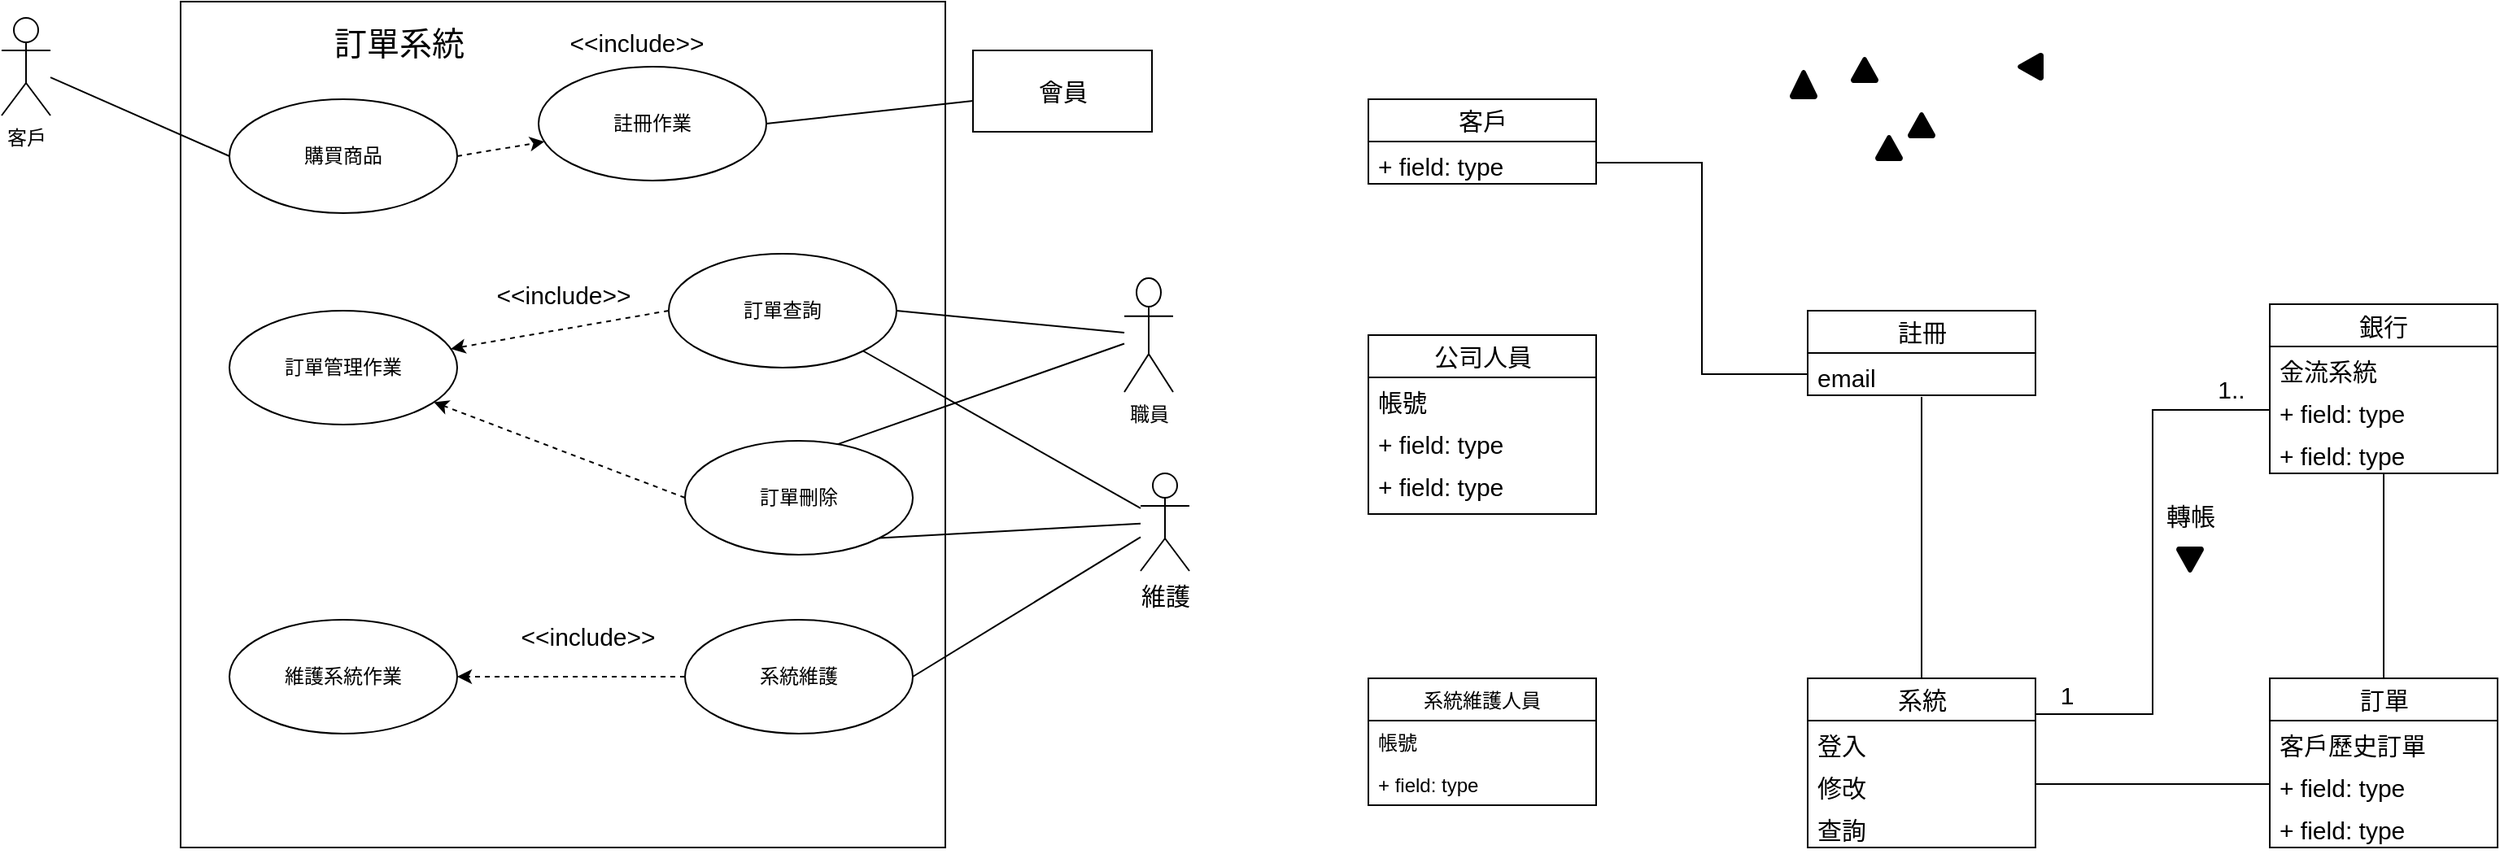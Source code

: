<mxfile version="17.4.5" type="device" pages="3"><diagram id="V7DGzK6TTjDBdNX_tZ4m" name="(b) 小題"><mxGraphModel dx="956" dy="757" grid="1" gridSize="10" guides="1" tooltips="1" connect="1" arrows="1" fold="1" page="1" pageScale="1" pageWidth="827" pageHeight="1169" math="0" shadow="0"><root><mxCell id="0"/><mxCell id="1" parent="0"/><mxCell id="BtEmFREOYwrykYujSOAj-1" value="" style="verticalLabelPosition=bottom;verticalAlign=top;html=1;shape=mxgraph.basic.rect;fillColor2=none;strokeWidth=1;size=20;indent=0;" vertex="1" parent="1"><mxGeometry x="230" y="30" width="470" height="520" as="geometry"/></mxCell><mxCell id="BtEmFREOYwrykYujSOAj-2" value="職員" style="shape=umlActor;verticalLabelPosition=bottom;verticalAlign=top;fontStyle=0;html=1;" vertex="1" parent="1"><mxGeometry x="810" y="200" width="30" height="70" as="geometry"/></mxCell><mxCell id="BtEmFREOYwrykYujSOAj-4" style="edgeStyle=none;rounded=0;orthogonalLoop=1;jettySize=auto;html=1;exitX=1;exitY=0.5;exitDx=0;exitDy=0;fontSize=15;endArrow=none;endFill=0;" edge="1" parent="1" source="BtEmFREOYwrykYujSOAj-6" target="BtEmFREOYwrykYujSOAj-2"><mxGeometry relative="1" as="geometry"/></mxCell><mxCell id="BtEmFREOYwrykYujSOAj-5" style="edgeStyle=none;rounded=0;orthogonalLoop=1;jettySize=auto;html=1;exitX=1;exitY=1;exitDx=0;exitDy=0;fontSize=15;endArrow=none;endFill=0;" edge="1" parent="1" source="BtEmFREOYwrykYujSOAj-6" target="BtEmFREOYwrykYujSOAj-22"><mxGeometry relative="1" as="geometry"/></mxCell><mxCell id="BtEmFREOYwrykYujSOAj-31" style="rounded=0;orthogonalLoop=1;jettySize=auto;html=1;exitX=0;exitY=0.5;exitDx=0;exitDy=0;dashed=1;" edge="1" parent="1" source="BtEmFREOYwrykYujSOAj-6" target="BtEmFREOYwrykYujSOAj-30"><mxGeometry relative="1" as="geometry"/></mxCell><mxCell id="BtEmFREOYwrykYujSOAj-6" value="訂單查詢" style="ellipse;whiteSpace=wrap;html=1;" vertex="1" parent="1"><mxGeometry x="530" y="185" width="140" height="70" as="geometry"/></mxCell><mxCell id="BtEmFREOYwrykYujSOAj-7" style="edgeStyle=none;rounded=0;orthogonalLoop=1;jettySize=auto;html=1;exitX=0;exitY=0.5;exitDx=0;exitDy=0;endArrow=none;endFill=0;" edge="1" parent="1" source="BtEmFREOYwrykYujSOAj-9" target="BtEmFREOYwrykYujSOAj-14"><mxGeometry relative="1" as="geometry"/></mxCell><mxCell id="BtEmFREOYwrykYujSOAj-8" style="edgeStyle=none;rounded=0;orthogonalLoop=1;jettySize=auto;html=1;exitX=1;exitY=0.5;exitDx=0;exitDy=0;dashed=1;fontSize=20;endArrow=classic;endFill=1;" edge="1" parent="1" source="BtEmFREOYwrykYujSOAj-9" target="BtEmFREOYwrykYujSOAj-16"><mxGeometry relative="1" as="geometry"/></mxCell><mxCell id="BtEmFREOYwrykYujSOAj-9" value="購買商品" style="ellipse;whiteSpace=wrap;html=1;" vertex="1" parent="1"><mxGeometry x="260" y="90" width="140" height="70" as="geometry"/></mxCell><mxCell id="BtEmFREOYwrykYujSOAj-10" style="edgeStyle=none;rounded=0;orthogonalLoop=1;jettySize=auto;html=1;exitX=0;exitY=0.5;exitDx=0;exitDy=0;endArrow=none;endFill=0;" edge="1" parent="1" source="BtEmFREOYwrykYujSOAj-13" target="BtEmFREOYwrykYujSOAj-2"><mxGeometry relative="1" as="geometry"><mxPoint x="160" y="270" as="targetPoint"/></mxGeometry></mxCell><mxCell id="BtEmFREOYwrykYujSOAj-12" style="edgeStyle=none;rounded=0;orthogonalLoop=1;jettySize=auto;html=1;exitX=1;exitY=1;exitDx=0;exitDy=0;fontSize=15;endArrow=none;endFill=0;" edge="1" parent="1" source="BtEmFREOYwrykYujSOAj-13" target="BtEmFREOYwrykYujSOAj-22"><mxGeometry relative="1" as="geometry"/></mxCell><mxCell id="BtEmFREOYwrykYujSOAj-32" style="edgeStyle=none;rounded=0;orthogonalLoop=1;jettySize=auto;html=1;exitX=0;exitY=0.5;exitDx=0;exitDy=0;dashed=1;" edge="1" parent="1" source="BtEmFREOYwrykYujSOAj-13" target="BtEmFREOYwrykYujSOAj-30"><mxGeometry relative="1" as="geometry"/></mxCell><mxCell id="BtEmFREOYwrykYujSOAj-13" value="訂單刪除" style="ellipse;whiteSpace=wrap;html=1;" vertex="1" parent="1"><mxGeometry x="540" y="300" width="140" height="70" as="geometry"/></mxCell><mxCell id="BtEmFREOYwrykYujSOAj-14" value="客戶" style="shape=umlActor;verticalLabelPosition=bottom;verticalAlign=top;html=1;" vertex="1" parent="1"><mxGeometry x="120" y="40" width="30" height="60" as="geometry"/></mxCell><mxCell id="BtEmFREOYwrykYujSOAj-15" style="edgeStyle=none;rounded=0;orthogonalLoop=1;jettySize=auto;html=1;exitX=1;exitY=0.5;exitDx=0;exitDy=0;fontSize=15;endArrow=none;endFill=0;" edge="1" parent="1" source="BtEmFREOYwrykYujSOAj-16" target="BtEmFREOYwrykYujSOAj-21"><mxGeometry relative="1" as="geometry"/></mxCell><mxCell id="BtEmFREOYwrykYujSOAj-16" value="註冊作業" style="ellipse;whiteSpace=wrap;html=1;" vertex="1" parent="1"><mxGeometry x="450" y="70" width="140" height="70" as="geometry"/></mxCell><mxCell id="BtEmFREOYwrykYujSOAj-18" value="訂單系統" style="text;html=1;resizable=0;autosize=1;align=center;verticalAlign=middle;points=[];fillColor=none;strokeColor=none;rounded=0;fontSize=20;" vertex="1" parent="1"><mxGeometry x="314" y="40" width="100" height="30" as="geometry"/></mxCell><mxCell id="BtEmFREOYwrykYujSOAj-19" value="&amp;lt;&amp;lt;include&amp;gt;&amp;gt;" style="text;html=1;resizable=0;autosize=1;align=center;verticalAlign=middle;points=[];fillColor=none;strokeColor=none;rounded=0;fontSize=15;" vertex="1" parent="1"><mxGeometry x="460" y="45" width="100" height="20" as="geometry"/></mxCell><mxCell id="BtEmFREOYwrykYujSOAj-21" value="會員" style="html=1;fontSize=15;" vertex="1" parent="1"><mxGeometry x="717" y="60" width="110" height="50" as="geometry"/></mxCell><mxCell id="BtEmFREOYwrykYujSOAj-22" value="維護" style="shape=umlActor;verticalLabelPosition=bottom;verticalAlign=top;html=1;fontSize=15;" vertex="1" parent="1"><mxGeometry x="820" y="320" width="30" height="60" as="geometry"/></mxCell><mxCell id="BtEmFREOYwrykYujSOAj-23" style="edgeStyle=none;rounded=0;orthogonalLoop=1;jettySize=auto;html=1;exitX=1;exitY=0.5;exitDx=0;exitDy=0;fontSize=15;endArrow=none;endFill=0;" edge="1" parent="1" source="BtEmFREOYwrykYujSOAj-25" target="BtEmFREOYwrykYujSOAj-22"><mxGeometry relative="1" as="geometry"/></mxCell><mxCell id="BtEmFREOYwrykYujSOAj-24" style="edgeStyle=none;rounded=0;orthogonalLoop=1;jettySize=auto;html=1;exitX=0;exitY=0.5;exitDx=0;exitDy=0;fontSize=15;endArrow=classic;endFill=1;dashed=1;" edge="1" parent="1" source="BtEmFREOYwrykYujSOAj-25" target="BtEmFREOYwrykYujSOAj-26"><mxGeometry relative="1" as="geometry"/></mxCell><mxCell id="BtEmFREOYwrykYujSOAj-25" value="系統維護" style="ellipse;whiteSpace=wrap;html=1;" vertex="1" parent="1"><mxGeometry x="540" y="410" width="140" height="70" as="geometry"/></mxCell><mxCell id="BtEmFREOYwrykYujSOAj-26" value="維護系統作業" style="ellipse;whiteSpace=wrap;html=1;" vertex="1" parent="1"><mxGeometry x="260" y="410" width="140" height="70" as="geometry"/></mxCell><mxCell id="BtEmFREOYwrykYujSOAj-27" value="&amp;lt;&amp;lt;include&amp;gt;&amp;gt;" style="text;html=1;resizable=0;autosize=1;align=center;verticalAlign=middle;points=[];fillColor=none;strokeColor=none;rounded=0;fontSize=15;" vertex="1" parent="1"><mxGeometry x="430" y="410" width="100" height="20" as="geometry"/></mxCell><mxCell id="BtEmFREOYwrykYujSOAj-29" value="&amp;lt;&amp;lt;include&amp;gt;&amp;gt;" style="text;html=1;resizable=0;autosize=1;align=center;verticalAlign=middle;points=[];fillColor=none;strokeColor=none;rounded=0;fontSize=15;" vertex="1" parent="1"><mxGeometry x="415" y="200" width="100" height="20" as="geometry"/></mxCell><mxCell id="BtEmFREOYwrykYujSOAj-30" value="訂單管理作業" style="ellipse;whiteSpace=wrap;html=1;" vertex="1" parent="1"><mxGeometry x="260" y="220" width="140" height="70" as="geometry"/></mxCell><mxCell id="BtEmFREOYwrykYujSOAj-33" value="客戶" style="swimlane;fontStyle=0;childLayout=stackLayout;horizontal=1;startSize=26;fillColor=none;horizontalStack=0;resizeParent=1;resizeParentMax=0;resizeLast=0;collapsible=1;marginBottom=0;fontSize=15;html=1;" vertex="1" parent="1"><mxGeometry x="960" y="90" width="140" height="52" as="geometry"/></mxCell><mxCell id="BtEmFREOYwrykYujSOAj-34" value="+ field: type" style="text;strokeColor=none;fillColor=none;align=left;verticalAlign=top;spacingLeft=4;spacingRight=4;overflow=hidden;rotatable=0;points=[[0,0.5],[1,0.5]];portConstraint=eastwest;fontSize=15;html=1;" vertex="1" parent="BtEmFREOYwrykYujSOAj-33"><mxGeometry y="26" width="140" height="26" as="geometry"/></mxCell><mxCell id="BtEmFREOYwrykYujSOAj-37" value="公司人員" style="swimlane;fontStyle=0;childLayout=stackLayout;horizontal=1;startSize=26;fillColor=none;horizontalStack=0;resizeParent=1;resizeParentMax=0;resizeLast=0;collapsible=1;marginBottom=0;fontSize=15;html=1;" vertex="1" parent="1"><mxGeometry x="960" y="235" width="140" height="110" as="geometry"/></mxCell><mxCell id="BtEmFREOYwrykYujSOAj-38" value="帳號" style="text;strokeColor=none;fillColor=none;align=left;verticalAlign=top;spacingLeft=4;spacingRight=4;overflow=hidden;rotatable=0;points=[[0,0.5],[1,0.5]];portConstraint=eastwest;fontSize=15;html=1;" vertex="1" parent="BtEmFREOYwrykYujSOAj-37"><mxGeometry y="26" width="140" height="26" as="geometry"/></mxCell><mxCell id="BtEmFREOYwrykYujSOAj-39" value="+ field: type" style="text;strokeColor=none;fillColor=none;align=left;verticalAlign=top;spacingLeft=4;spacingRight=4;overflow=hidden;rotatable=0;points=[[0,0.5],[1,0.5]];portConstraint=eastwest;fontSize=15;html=1;" vertex="1" parent="BtEmFREOYwrykYujSOAj-37"><mxGeometry y="52" width="140" height="26" as="geometry"/></mxCell><mxCell id="BtEmFREOYwrykYujSOAj-40" value="+ field: type" style="text;strokeColor=none;fillColor=none;align=left;verticalAlign=top;spacingLeft=4;spacingRight=4;overflow=hidden;rotatable=0;points=[[0,0.5],[1,0.5]];portConstraint=eastwest;fontSize=15;html=1;" vertex="1" parent="BtEmFREOYwrykYujSOAj-37"><mxGeometry y="78" width="140" height="32" as="geometry"/></mxCell><mxCell id="BtEmFREOYwrykYujSOAj-60" style="edgeStyle=none;rounded=0;orthogonalLoop=1;jettySize=auto;html=1;exitX=0.75;exitY=0;exitDx=0;exitDy=0;fontSize=15;endArrow=none;endFill=0;" edge="1" parent="1"><mxGeometry relative="1" as="geometry"><mxPoint x="1305" y="53" as="sourcePoint"/><mxPoint x="1305" y="53" as="targetPoint"/></mxGeometry></mxCell><mxCell id="BtEmFREOYwrykYujSOAj-61" value="系統維護人員" style="swimlane;fontStyle=0;childLayout=stackLayout;horizontal=1;startSize=26;fillColor=none;horizontalStack=0;resizeParent=1;resizeParentMax=0;resizeLast=0;collapsible=1;marginBottom=0;" vertex="1" parent="1"><mxGeometry x="960" y="446" width="140" height="78" as="geometry"/></mxCell><mxCell id="BtEmFREOYwrykYujSOAj-62" value="帳號" style="text;strokeColor=none;fillColor=none;align=left;verticalAlign=top;spacingLeft=4;spacingRight=4;overflow=hidden;rotatable=0;points=[[0,0.5],[1,0.5]];portConstraint=eastwest;" vertex="1" parent="BtEmFREOYwrykYujSOAj-61"><mxGeometry y="26" width="140" height="26" as="geometry"/></mxCell><mxCell id="BtEmFREOYwrykYujSOAj-64" value="+ field: type" style="text;strokeColor=none;fillColor=none;align=left;verticalAlign=top;spacingLeft=4;spacingRight=4;overflow=hidden;rotatable=0;points=[[0,0.5],[1,0.5]];portConstraint=eastwest;" vertex="1" parent="BtEmFREOYwrykYujSOAj-61"><mxGeometry y="52" width="140" height="26" as="geometry"/></mxCell><mxCell id="BtEmFREOYwrykYujSOAj-99" style="edgeStyle=orthogonalEdgeStyle;rounded=0;orthogonalLoop=1;jettySize=auto;html=1;exitX=0.5;exitY=0;exitDx=0;exitDy=0;entryX=0.5;entryY=1;entryDx=0;entryDy=0;entryPerimeter=0;fontSize=15;endArrow=none;endFill=0;" edge="1" parent="1" source="BtEmFREOYwrykYujSOAj-66" target="BtEmFREOYwrykYujSOAj-98"><mxGeometry relative="1" as="geometry"/></mxCell><mxCell id="BtEmFREOYwrykYujSOAj-66" value="訂單" style="swimlane;fontStyle=0;childLayout=stackLayout;horizontal=1;startSize=26;fillColor=none;horizontalStack=0;resizeParent=1;resizeParentMax=0;resizeLast=0;collapsible=1;marginBottom=0;fontSize=15;html=1;" vertex="1" parent="1"><mxGeometry x="1514" y="446" width="140" height="104" as="geometry"/></mxCell><mxCell id="BtEmFREOYwrykYujSOAj-67" value="客戶歷史訂單" style="text;strokeColor=none;fillColor=none;align=left;verticalAlign=top;spacingLeft=4;spacingRight=4;overflow=hidden;rotatable=0;points=[[0,0.5],[1,0.5]];portConstraint=eastwest;fontSize=15;html=1;" vertex="1" parent="BtEmFREOYwrykYujSOAj-66"><mxGeometry y="26" width="140" height="26" as="geometry"/></mxCell><mxCell id="BtEmFREOYwrykYujSOAj-68" value="+ field: type" style="text;strokeColor=none;fillColor=none;align=left;verticalAlign=top;spacingLeft=4;spacingRight=4;overflow=hidden;rotatable=0;points=[[0,0.5],[1,0.5]];portConstraint=eastwest;fontSize=15;html=1;" vertex="1" parent="BtEmFREOYwrykYujSOAj-66"><mxGeometry y="52" width="140" height="26" as="geometry"/></mxCell><mxCell id="BtEmFREOYwrykYujSOAj-69" value="+ field: type" style="text;strokeColor=none;fillColor=none;align=left;verticalAlign=top;spacingLeft=4;spacingRight=4;overflow=hidden;rotatable=0;points=[[0,0.5],[1,0.5]];portConstraint=eastwest;fontSize=15;html=1;" vertex="1" parent="BtEmFREOYwrykYujSOAj-66"><mxGeometry y="78" width="140" height="26" as="geometry"/></mxCell><mxCell id="BtEmFREOYwrykYujSOAj-74" value="註冊" style="swimlane;fontStyle=0;childLayout=stackLayout;horizontal=1;startSize=26;fillColor=none;horizontalStack=0;resizeParent=1;resizeParentMax=0;resizeLast=0;collapsible=1;marginBottom=0;fontSize=15;html=1;" vertex="1" parent="1"><mxGeometry x="1230" y="220" width="140" height="52" as="geometry"/></mxCell><mxCell id="BtEmFREOYwrykYujSOAj-75" value="email&lt;br&gt;" style="text;strokeColor=none;fillColor=none;align=left;verticalAlign=top;spacingLeft=4;spacingRight=4;overflow=hidden;rotatable=0;points=[[0,0.5],[1,0.5]];portConstraint=eastwest;fontSize=15;html=1;" vertex="1" parent="BtEmFREOYwrykYujSOAj-74"><mxGeometry y="26" width="140" height="26" as="geometry"/></mxCell><mxCell id="BtEmFREOYwrykYujSOAj-120" style="edgeStyle=orthogonalEdgeStyle;rounded=0;orthogonalLoop=1;jettySize=auto;html=1;exitX=0.5;exitY=0;exitDx=0;exitDy=0;entryX=0.5;entryY=1.038;entryDx=0;entryDy=0;entryPerimeter=0;fontSize=15;endArrow=none;endFill=0;" edge="1" parent="1" source="BtEmFREOYwrykYujSOAj-79" target="BtEmFREOYwrykYujSOAj-75"><mxGeometry relative="1" as="geometry"/></mxCell><mxCell id="BtEmFREOYwrykYujSOAj-79" value="系統" style="swimlane;fontStyle=0;childLayout=stackLayout;horizontal=1;startSize=26;fillColor=none;horizontalStack=0;resizeParent=1;resizeParentMax=0;resizeLast=0;collapsible=1;marginBottom=0;fontSize=15;html=1;" vertex="1" parent="1"><mxGeometry x="1230" y="446" width="140" height="104" as="geometry"/></mxCell><mxCell id="BtEmFREOYwrykYujSOAj-80" value="登入" style="text;strokeColor=none;fillColor=none;align=left;verticalAlign=top;spacingLeft=4;spacingRight=4;overflow=hidden;rotatable=0;points=[[0,0.5],[1,0.5]];portConstraint=eastwest;fontSize=15;html=1;" vertex="1" parent="BtEmFREOYwrykYujSOAj-79"><mxGeometry y="26" width="140" height="26" as="geometry"/></mxCell><mxCell id="BtEmFREOYwrykYujSOAj-81" value="修改" style="text;strokeColor=none;fillColor=none;align=left;verticalAlign=top;spacingLeft=4;spacingRight=4;overflow=hidden;rotatable=0;points=[[0,0.5],[1,0.5]];portConstraint=eastwest;fontSize=15;html=1;" vertex="1" parent="BtEmFREOYwrykYujSOAj-79"><mxGeometry y="52" width="140" height="26" as="geometry"/></mxCell><mxCell id="BtEmFREOYwrykYujSOAj-82" value="查詢" style="text;strokeColor=none;fillColor=none;align=left;verticalAlign=top;spacingLeft=4;spacingRight=4;overflow=hidden;rotatable=0;points=[[0,0.5],[1,0.5]];portConstraint=eastwest;fontSize=15;html=1;" vertex="1" parent="BtEmFREOYwrykYujSOAj-79"><mxGeometry y="78" width="140" height="26" as="geometry"/></mxCell><mxCell id="BtEmFREOYwrykYujSOAj-85" style="edgeStyle=none;rounded=0;orthogonalLoop=1;jettySize=auto;html=1;exitX=0.75;exitY=0;exitDx=0;exitDy=0;fontSize=15;endArrow=none;endFill=0;" edge="1" parent="1" source="BtEmFREOYwrykYujSOAj-74" target="BtEmFREOYwrykYujSOAj-74"><mxGeometry relative="1" as="geometry"/></mxCell><mxCell id="BtEmFREOYwrykYujSOAj-93" value="&lt;span style=&quot;font-size: 15px&quot;&gt;轉帳&lt;/span&gt;" style="text;html=1;resizable=0;autosize=1;align=center;verticalAlign=middle;points=[];fillColor=none;strokeColor=none;rounded=0;" vertex="1" parent="1"><mxGeometry x="1440" y="336" width="50" height="20" as="geometry"/></mxCell><mxCell id="BtEmFREOYwrykYujSOAj-95" value="銀行" style="swimlane;fontStyle=0;childLayout=stackLayout;horizontal=1;startSize=26;fillColor=none;horizontalStack=0;resizeParent=1;resizeParentMax=0;resizeLast=0;collapsible=1;marginBottom=0;fontSize=15;" vertex="1" parent="1"><mxGeometry x="1514" y="216" width="140" height="104" as="geometry"/></mxCell><mxCell id="BtEmFREOYwrykYujSOAj-96" value="金流系統" style="text;strokeColor=none;fillColor=none;align=left;verticalAlign=top;spacingLeft=4;spacingRight=4;overflow=hidden;rotatable=0;points=[[0,0.5],[1,0.5]];portConstraint=eastwest;fontSize=15;" vertex="1" parent="BtEmFREOYwrykYujSOAj-95"><mxGeometry y="26" width="140" height="26" as="geometry"/></mxCell><mxCell id="BtEmFREOYwrykYujSOAj-97" value="+ field: type" style="text;strokeColor=none;fillColor=none;align=left;verticalAlign=top;spacingLeft=4;spacingRight=4;overflow=hidden;rotatable=0;points=[[0,0.5],[1,0.5]];portConstraint=eastwest;fontSize=15;" vertex="1" parent="BtEmFREOYwrykYujSOAj-95"><mxGeometry y="52" width="140" height="26" as="geometry"/></mxCell><mxCell id="BtEmFREOYwrykYujSOAj-98" value="+ field: type" style="text;strokeColor=none;fillColor=none;align=left;verticalAlign=top;spacingLeft=4;spacingRight=4;overflow=hidden;rotatable=0;points=[[0,0.5],[1,0.5]];portConstraint=eastwest;fontSize=15;" vertex="1" parent="BtEmFREOYwrykYujSOAj-95"><mxGeometry y="78" width="140" height="26" as="geometry"/></mxCell><mxCell id="BtEmFREOYwrykYujSOAj-101" value="" style="strokeWidth=2;html=1;shape=mxgraph.flowchart.extract_or_measurement;whiteSpace=wrap;fontSize=15;fillColor=#000000;direction=west;" vertex="1" parent="1"><mxGeometry x="1457.5" y="366" width="15" height="14" as="geometry"/></mxCell><mxCell id="BtEmFREOYwrykYujSOAj-103" value="" style="strokeWidth=2;html=1;shape=mxgraph.flowchart.extract_or_measurement;whiteSpace=wrap;fontSize=15;fillColor=#000000;" vertex="1" parent="1"><mxGeometry x="1292.5" y="99" width="15" height="14" as="geometry"/></mxCell><mxCell id="BtEmFREOYwrykYujSOAj-104" value="" style="strokeWidth=2;html=1;shape=mxgraph.flowchart.extract_or_measurement;whiteSpace=wrap;fontSize=15;fillColor=#000000;" vertex="1" parent="1"><mxGeometry x="1272.5" y="113" width="15" height="14" as="geometry"/></mxCell><mxCell id="BtEmFREOYwrykYujSOAj-105" value="" style="strokeWidth=2;html=1;shape=mxgraph.flowchart.extract_or_measurement;whiteSpace=wrap;fontSize=15;fillColor=#000000;" vertex="1" parent="1"><mxGeometry x="1220" y="73" width="15" height="16" as="geometry"/></mxCell><mxCell id="BtEmFREOYwrykYujSOAj-106" value="" style="strokeWidth=2;html=1;shape=mxgraph.flowchart.extract_or_measurement;whiteSpace=wrap;fontSize=15;fillColor=#000000;" vertex="1" parent="1"><mxGeometry x="1257.5" y="65" width="15" height="14" as="geometry"/></mxCell><mxCell id="BtEmFREOYwrykYujSOAj-107" value="" style="strokeWidth=2;html=1;shape=mxgraph.flowchart.extract_or_measurement;whiteSpace=wrap;fontSize=15;fillColor=#000000;rotation=0;direction=north;" vertex="1" parent="1"><mxGeometry x="1360" y="62.5" width="14" height="15" as="geometry"/></mxCell><mxCell id="BtEmFREOYwrykYujSOAj-110" style="edgeStyle=orthogonalEdgeStyle;rounded=0;orthogonalLoop=1;jettySize=auto;html=1;exitX=1;exitY=0.5;exitDx=0;exitDy=0;entryX=0;entryY=0.5;entryDx=0;entryDy=0;fontSize=15;endArrow=none;endFill=0;" edge="1" parent="1" source="BtEmFREOYwrykYujSOAj-81" target="BtEmFREOYwrykYujSOAj-68"><mxGeometry relative="1" as="geometry"/></mxCell><mxCell id="BtEmFREOYwrykYujSOAj-111" style="edgeStyle=orthogonalEdgeStyle;rounded=0;orthogonalLoop=1;jettySize=auto;html=1;exitX=0;exitY=0.5;exitDx=0;exitDy=0;entryX=1;entryY=-0.154;entryDx=0;entryDy=0;entryPerimeter=0;fontSize=15;endArrow=none;endFill=0;" edge="1" parent="1" source="BtEmFREOYwrykYujSOAj-97" target="BtEmFREOYwrykYujSOAj-80"><mxGeometry relative="1" as="geometry"/></mxCell><mxCell id="BtEmFREOYwrykYujSOAj-113" value="1.." style="text;html=1;resizable=0;autosize=1;align=center;verticalAlign=middle;points=[];fillColor=none;strokeColor=none;rounded=0;fontSize=15;" vertex="1" parent="1"><mxGeometry x="1475" y="258" width="30" height="20" as="geometry"/></mxCell><mxCell id="BtEmFREOYwrykYujSOAj-114" value="1" style="text;html=1;resizable=0;autosize=1;align=center;verticalAlign=middle;points=[];fillColor=none;strokeColor=none;rounded=0;fontSize=15;" vertex="1" parent="1"><mxGeometry x="1379" y="446" width="20" height="20" as="geometry"/></mxCell><mxCell id="BtEmFREOYwrykYujSOAj-119" style="edgeStyle=orthogonalEdgeStyle;rounded=0;orthogonalLoop=1;jettySize=auto;html=1;exitX=1;exitY=0.5;exitDx=0;exitDy=0;entryX=0;entryY=0.5;entryDx=0;entryDy=0;fontSize=15;endArrow=none;endFill=0;" edge="1" parent="1" source="BtEmFREOYwrykYujSOAj-34" target="BtEmFREOYwrykYujSOAj-75"><mxGeometry relative="1" as="geometry"/></mxCell></root></mxGraphModel></diagram><diagram id="BZPio_Jj3uGKRLuExNS9" name="(d) 小題"><mxGraphModel dx="1422" dy="689" grid="1" gridSize="10" guides="1" tooltips="1" connect="1" arrows="1" fold="1" page="1" pageScale="1" pageWidth="827" pageHeight="1169" math="0" shadow="0"><root><mxCell id="Udvxj7O8KsXDByOM07qp-0"/><mxCell id="Udvxj7O8KsXDByOM07qp-1" parent="Udvxj7O8KsXDByOM07qp-0"/></root></mxGraphModel></diagram><diagram id="FHXIc3Kpj9RXKwcUpcDl" name="(e) 小題"><mxGraphModel dx="1422" dy="689" grid="1" gridSize="10" guides="1" tooltips="1" connect="1" arrows="1" fold="1" page="1" pageScale="1" pageWidth="827" pageHeight="1169" math="0" shadow="0"><root><mxCell id="0"/><mxCell id="1" parent="0"/></root></mxGraphModel></diagram></mxfile>
